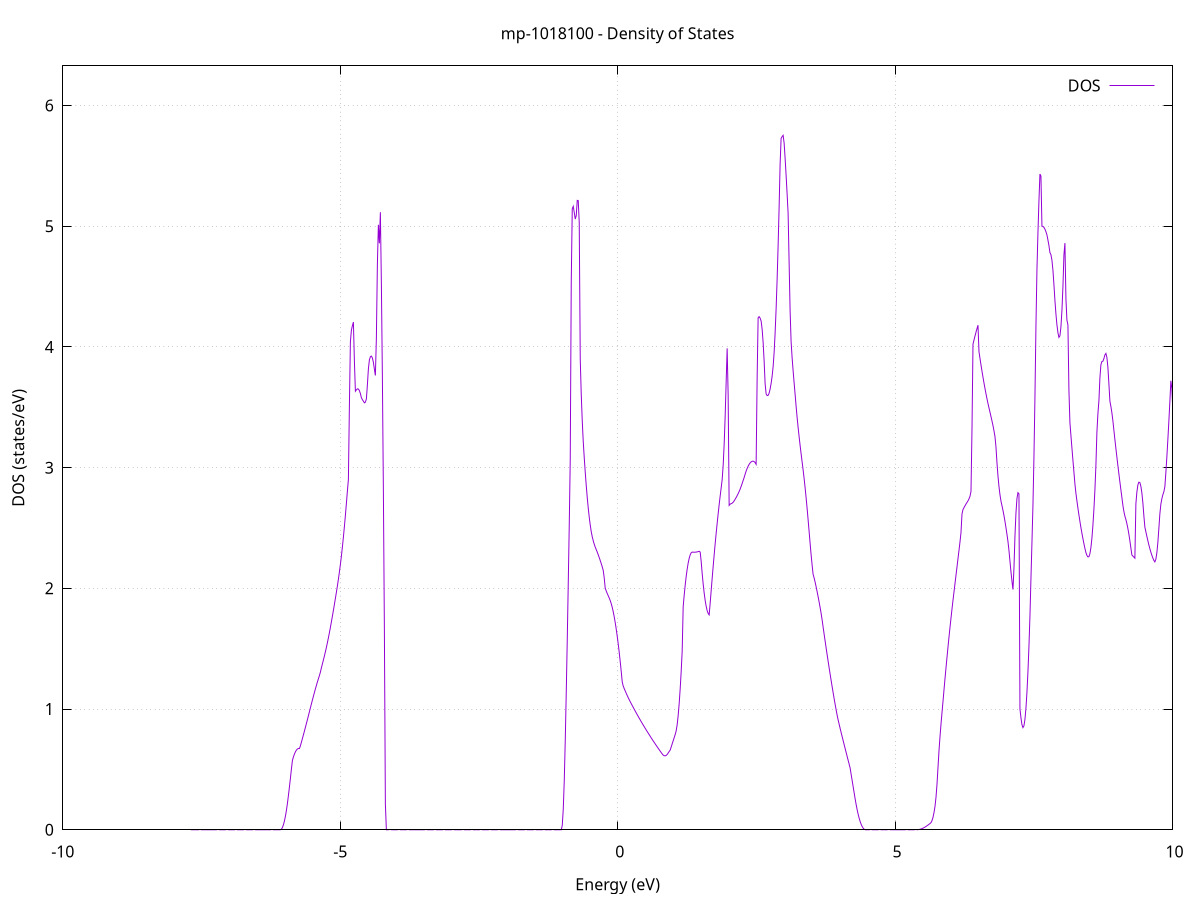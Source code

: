 set title 'mp-1018100 - Density of States'
set xlabel 'Energy (eV)'
set ylabel 'DOS (states/eV)'
set grid
set xrange [-10:10]
set yrange [0:6.328]
set xzeroaxis lt -1
set terminal png size 800,600
set output 'mp-1018100_dos_gnuplot.png'
plot '-' using 1:2 with lines title 'DOS'
-7.716400 0.000000
-7.698300 0.000000
-7.680300 0.000000
-7.662300 0.000000
-7.644300 0.000000
-7.626300 0.000000
-7.608300 0.000000
-7.590300 0.000000
-7.572300 0.000000
-7.554300 0.000000
-7.536300 0.000000
-7.518200 0.000000
-7.500200 0.000000
-7.482200 0.000000
-7.464200 0.000000
-7.446200 0.000000
-7.428200 0.000000
-7.410200 0.000000
-7.392200 0.000000
-7.374200 0.000000
-7.356100 0.000000
-7.338100 0.000000
-7.320100 0.000000
-7.302100 0.000000
-7.284100 0.000000
-7.266100 0.000000
-7.248100 0.000000
-7.230100 0.000000
-7.212100 0.000000
-7.194000 0.000000
-7.176000 0.000000
-7.158000 0.000000
-7.140000 0.000000
-7.122000 0.000000
-7.104000 0.000000
-7.086000 0.000000
-7.068000 0.000000
-7.050000 0.000000
-7.031900 0.000000
-7.013900 0.000000
-6.995900 0.000000
-6.977900 0.000000
-6.959900 0.000000
-6.941900 0.000000
-6.923900 0.000000
-6.905900 0.000000
-6.887900 0.000000
-6.869800 0.000000
-6.851800 0.000000
-6.833800 0.000000
-6.815800 0.000000
-6.797800 0.000000
-6.779800 0.000000
-6.761800 0.000000
-6.743800 0.000000
-6.725800 0.000000
-6.707700 0.000000
-6.689700 0.000000
-6.671700 0.000000
-6.653700 0.000000
-6.635700 0.000000
-6.617700 0.000000
-6.599700 0.000000
-6.581700 0.000000
-6.563700 0.000000
-6.545600 0.000000
-6.527600 0.000000
-6.509600 0.000000
-6.491600 0.000000
-6.473600 0.000000
-6.455600 0.000000
-6.437600 0.000000
-6.419600 0.000000
-6.401600 0.000000
-6.383500 0.000000
-6.365500 0.000000
-6.347500 0.000000
-6.329500 0.000000
-6.311500 0.000000
-6.293500 0.000000
-6.275500 0.000000
-6.257500 0.000000
-6.239500 0.000000
-6.221400 0.000000
-6.203400 0.000000
-6.185400 0.000000
-6.167400 0.000000
-6.149400 0.000000
-6.131400 0.000000
-6.113400 0.000000
-6.095400 0.000000
-6.077400 0.000000
-6.059300 0.005200
-6.041300 0.019100
-6.023300 0.041700
-6.005300 0.073000
-5.987300 0.113000
-5.969300 0.161800
-5.951300 0.219300
-5.933300 0.284800
-5.915300 0.354600
-5.897200 0.428000
-5.879200 0.505100
-5.861200 0.575300
-5.843200 0.603700
-5.825200 0.627300
-5.807200 0.646100
-5.789200 0.660000
-5.771200 0.669100
-5.753200 0.673300
-5.735100 0.672800
-5.717100 0.696200
-5.699100 0.725900
-5.681100 0.756000
-5.663100 0.786500
-5.645100 0.817400
-5.627100 0.848700
-5.609100 0.880500
-5.591100 0.912700
-5.573000 0.945300
-5.555000 0.978200
-5.537000 1.011000
-5.519000 1.043200
-5.501000 1.075000
-5.483000 1.106400
-5.465000 1.137300
-5.447000 1.167400
-5.429000 1.196500
-5.410900 1.224500
-5.392900 1.251500
-5.374900 1.277400
-5.356900 1.306300
-5.338900 1.341700
-5.320900 1.374100
-5.302900 1.406800
-5.284900 1.439900
-5.266900 1.474700
-5.248800 1.511400
-5.230800 1.550000
-5.212800 1.590500
-5.194800 1.632900
-5.176800 1.677200
-5.158800 1.723000
-5.140800 1.769900
-5.122800 1.817900
-5.104800 1.867000
-5.086800 1.917100
-5.068700 1.968300
-5.050700 2.020600
-5.032700 2.076100
-5.014700 2.135400
-4.996700 2.198800
-4.978700 2.267800
-4.960700 2.343000
-4.942700 2.424200
-4.924700 2.511500
-4.906600 2.604900
-4.888600 2.704300
-4.870600 2.806200
-4.852600 2.902100
-4.834600 3.511300
-4.816600 4.042800
-4.798600 4.138600
-4.780600 4.175400
-4.762600 4.205700
-4.744500 3.881100
-4.726500 3.632900
-4.708500 3.644200
-4.690500 3.653000
-4.672500 3.650800
-4.654500 3.637800
-4.636500 3.613900
-4.618500 3.579200
-4.600500 3.562900
-4.582400 3.550700
-4.564400 3.536800
-4.546400 3.542400
-4.528400 3.569000
-4.510400 3.684400
-4.492400 3.816700
-4.474400 3.891400
-4.456400 3.918700
-4.438400 3.923900
-4.420300 3.908400
-4.402300 3.872200
-4.384300 3.815100
-4.366300 3.763200
-4.348300 4.073000
-4.330300 4.680400
-4.312300 5.012000
-4.294300 4.858200
-4.276300 5.116000
-4.258200 4.525700
-4.240200 3.757600
-4.222200 2.811800
-4.204200 1.675300
-4.186200 0.212800
-4.168200 0.000000
-4.150200 0.000000
-4.132200 0.000000
-4.114200 0.000000
-4.096100 0.000000
-4.078100 0.000000
-4.060100 0.000000
-4.042100 0.000000
-4.024100 0.000000
-4.006100 0.000000
-3.988100 0.000000
-3.970100 0.000000
-3.952100 0.000000
-3.934000 0.000000
-3.916000 0.000000
-3.898000 0.000000
-3.880000 0.000000
-3.862000 0.000000
-3.844000 0.000000
-3.826000 0.000000
-3.808000 0.000000
-3.790000 0.000000
-3.771900 0.000000
-3.753900 0.000000
-3.735900 0.000000
-3.717900 0.000000
-3.699900 0.000000
-3.681900 0.000000
-3.663900 0.000000
-3.645900 0.000000
-3.627900 0.000000
-3.609800 0.000000
-3.591800 0.000000
-3.573800 0.000000
-3.555800 0.000000
-3.537800 0.000000
-3.519800 0.000000
-3.501800 0.000000
-3.483800 0.000000
-3.465800 0.000000
-3.447700 0.000000
-3.429700 0.000000
-3.411700 0.000000
-3.393700 0.000000
-3.375700 0.000000
-3.357700 0.000000
-3.339700 0.000000
-3.321700 0.000000
-3.303700 0.000000
-3.285600 0.000000
-3.267600 0.000000
-3.249600 0.000000
-3.231600 0.000000
-3.213600 0.000000
-3.195600 0.000000
-3.177600 0.000000
-3.159600 0.000000
-3.141600 0.000000
-3.123500 0.000000
-3.105500 0.000000
-3.087500 0.000000
-3.069500 0.000000
-3.051500 0.000000
-3.033500 0.000000
-3.015500 0.000000
-2.997500 0.000000
-2.979500 0.000000
-2.961400 0.000000
-2.943400 0.000000
-2.925400 0.000000
-2.907400 0.000000
-2.889400 0.000000
-2.871400 0.000000
-2.853400 0.000000
-2.835400 0.000000
-2.817400 0.000000
-2.799400 0.000000
-2.781300 0.000000
-2.763300 0.000000
-2.745300 0.000000
-2.727300 0.000000
-2.709300 0.000000
-2.691300 0.000000
-2.673300 0.000000
-2.655300 0.000000
-2.637300 0.000000
-2.619200 0.000000
-2.601200 0.000000
-2.583200 0.000000
-2.565200 0.000000
-2.547200 0.000000
-2.529200 0.000000
-2.511200 0.000000
-2.493200 0.000000
-2.475200 0.000000
-2.457100 0.000000
-2.439100 0.000000
-2.421100 0.000000
-2.403100 0.000000
-2.385100 0.000000
-2.367100 0.000000
-2.349100 0.000000
-2.331100 0.000000
-2.313100 0.000000
-2.295000 0.000000
-2.277000 0.000000
-2.259000 0.000000
-2.241000 0.000000
-2.223000 0.000000
-2.205000 0.000000
-2.187000 0.000000
-2.169000 0.000000
-2.151000 0.000000
-2.132900 0.000000
-2.114900 0.000000
-2.096900 0.000000
-2.078900 0.000000
-2.060900 0.000000
-2.042900 0.000000
-2.024900 0.000000
-2.006900 0.000000
-1.988900 0.000000
-1.970800 0.000000
-1.952800 0.000000
-1.934800 0.000000
-1.916800 0.000000
-1.898800 0.000000
-1.880800 0.000000
-1.862800 0.000000
-1.844800 0.000000
-1.826800 0.000000
-1.808700 0.000000
-1.790700 0.000000
-1.772700 0.000000
-1.754700 0.000000
-1.736700 0.000000
-1.718700 0.000000
-1.700700 0.000000
-1.682700 0.000000
-1.664700 0.000000
-1.646600 0.000000
-1.628600 0.000000
-1.610600 0.000000
-1.592600 0.000000
-1.574600 0.000000
-1.556600 0.000000
-1.538600 0.000000
-1.520600 0.000000
-1.502600 0.000000
-1.484500 0.000000
-1.466500 0.000000
-1.448500 0.000000
-1.430500 0.000000
-1.412500 0.000000
-1.394500 0.000000
-1.376500 0.000000
-1.358500 0.000000
-1.340500 0.000000
-1.322400 0.000000
-1.304400 0.000000
-1.286400 0.000000
-1.268400 0.000000
-1.250400 0.000000
-1.232400 0.000000
-1.214400 0.000000
-1.196400 0.000000
-1.178400 0.000000
-1.160300 0.000000
-1.142300 0.000000
-1.124300 0.000000
-1.106300 0.000000
-1.088300 0.000000
-1.070300 0.000000
-1.052300 0.000000
-1.034300 0.000000
-1.016300 0.000000
-0.998200 0.035100
-0.980200 0.169500
-0.962200 0.404500
-0.944200 0.739700
-0.926200 1.137000
-0.908200 1.570300
-0.890200 2.039700
-0.872200 2.523500
-0.854200 3.068000
-0.836100 4.533700
-0.818100 5.143800
-0.800100 5.164700
-0.782100 5.113500
-0.764100 5.059000
-0.746100 5.086700
-0.728100 5.214100
-0.710100 5.212000
-0.692100 5.028800
-0.674000 3.897500
-0.656000 3.606500
-0.638000 3.387400
-0.620000 3.216000
-0.602000 3.082500
-0.584000 2.961500
-0.566000 2.851700
-0.548000 2.753000
-0.530000 2.665500
-0.511900 2.589200
-0.493900 2.524100
-0.475900 2.470100
-0.457900 2.427400
-0.439900 2.394300
-0.421900 2.365800
-0.403900 2.341700
-0.385900 2.321100
-0.367900 2.300100
-0.349900 2.278000
-0.331800 2.254800
-0.313800 2.230600
-0.295800 2.205300
-0.277800 2.178900
-0.259800 2.148000
-0.241800 2.086100
-0.223800 2.000800
-0.205800 1.978400
-0.187800 1.957700
-0.169700 1.938800
-0.151700 1.919800
-0.133700 1.899300
-0.115700 1.873800
-0.097700 1.842800
-0.079700 1.806200
-0.061700 1.764000
-0.043700 1.716200
-0.025700 1.662900
-0.007600 1.604000
0.010400 1.539500
0.028400 1.469400
0.046400 1.393700
0.064400 1.312500
0.082400 1.225700
0.100400 1.190200
0.118400 1.169700
0.136400 1.150000
0.154500 1.130900
0.172500 1.112400
0.190500 1.094700
0.208500 1.077700
0.226500 1.061300
0.244500 1.045400
0.262500 1.029700
0.280500 1.014100
0.298500 0.998800
0.316600 0.983600
0.334600 0.968500
0.352600 0.953700
0.370600 0.939000
0.388600 0.924500
0.406600 0.910100
0.424600 0.895900
0.442600 0.881900
0.460600 0.868000
0.478700 0.854300
0.496700 0.840700
0.514700 0.827200
0.532700 0.813800
0.550700 0.800600
0.568700 0.787500
0.586700 0.774500
0.604700 0.761600
0.622700 0.748900
0.640800 0.736300
0.658800 0.723800
0.676800 0.711500
0.694800 0.699200
0.712800 0.687200
0.730800 0.675200
0.748800 0.663400
0.766800 0.651600
0.784800 0.640100
0.802900 0.628600
0.820900 0.618800
0.838900 0.613400
0.856900 0.612500
0.874900 0.616000
0.892900 0.624000
0.910900 0.636500
0.928900 0.648400
0.946900 0.660100
0.965000 0.685800
0.983000 0.711600
1.001000 0.737300
1.019000 0.763000
1.037000 0.788700
1.055000 0.819500
1.073000 0.871900
1.091000 0.947400
1.109000 1.045800
1.127100 1.167200
1.145100 1.311600
1.163100 1.478900
1.181100 1.847400
1.199100 1.941800
1.217100 2.025300
1.235100 2.097700
1.253100 2.159200
1.271100 2.209600
1.289200 2.249000
1.307200 2.277200
1.325200 2.294300
1.343200 2.300300
1.361200 2.299500
1.379200 2.299300
1.397200 2.299600
1.415200 2.300500
1.433200 2.302000
1.451300 2.304100
1.469300 2.306800
1.487300 2.300700
1.505300 2.224200
1.523300 2.124000
1.541300 2.036700
1.559300 1.962100
1.577300 1.900400
1.595300 1.851500
1.613400 1.815300
1.631400 1.792000
1.649400 1.780200
1.667400 1.876400
1.685400 1.979800
1.703400 2.081400
1.721400 2.180800
1.739400 2.276500
1.757400 2.368000
1.775500 2.455400
1.793500 2.538600
1.811500 2.617800
1.829500 2.692800
1.847500 2.763700
1.865500 2.830500
1.883500 2.899600
1.901500 3.016300
1.919500 3.189700
1.937500 3.419900
1.955600 3.706700
1.973600 3.988200
1.991600 3.603600
2.009600 2.687400
2.027600 2.697700
2.045600 2.701100
2.063600 2.705300
2.081600 2.713100
2.099600 2.724500
2.117700 2.738100
2.135700 2.752300
2.153700 2.767600
2.171700 2.784000
2.189700 2.802200
2.207700 2.822300
2.225700 2.844400
2.243700 2.868300
2.261700 2.893300
2.279800 2.918400
2.297800 2.945500
2.315800 2.971300
2.333800 2.993400
2.351800 3.012000
2.369800 3.027200
2.387800 3.039000
2.405800 3.047500
2.423800 3.052500
2.441900 3.053700
2.459900 3.050000
2.477900 3.041200
2.495900 3.027300
2.513900 3.737800
2.531900 4.241600
2.549900 4.250900
2.567900 4.238100
2.585900 4.214300
2.604000 4.147200
2.622000 4.036800
2.640000 3.883100
2.658000 3.694700
2.676000 3.610600
2.694000 3.596700
2.712000 3.598800
2.730000 3.616800
2.748000 3.650800
2.766100 3.698300
2.784100 3.757100
2.802100 3.836000
2.820100 3.952100
2.838100 4.114400
2.856100 4.315900
2.874100 4.556800
2.892100 4.836900
2.910100 5.156200
2.928200 5.514900
2.946200 5.727600
2.964200 5.741900
2.982200 5.753000
3.000200 5.689500
3.018200 5.563000
3.036200 5.421000
3.054200 5.268800
3.072200 5.106900
3.090300 4.699400
3.108300 4.298300
3.126300 4.042300
3.144300 3.910900
3.162300 3.802700
3.180300 3.703900
3.198300 3.608000
3.216300 3.508700
3.234300 3.417200
3.252400 3.333300
3.270400 3.256900
3.288400 3.184400
3.306400 3.114900
3.324400 3.048400
3.342400 2.982600
3.360400 2.911400
3.378400 2.834500
3.396400 2.751900
3.414500 2.663500
3.432500 2.569500
3.450500 2.473000
3.468500 2.375000
3.486500 2.280300
3.504500 2.194200
3.522500 2.116500
3.540500 2.086800
3.558500 2.052300
3.576600 2.014100
3.594600 1.974100
3.612600 1.932100
3.630600 1.888200
3.648600 1.842400
3.666600 1.794600
3.684600 1.740100
3.702600 1.681400
3.720600 1.623000
3.738700 1.565600
3.756700 1.509000
3.774700 1.453400
3.792700 1.398600
3.810700 1.344800
3.828700 1.291800
3.846700 1.239800
3.864700 1.188600
3.882700 1.138400
3.900800 1.089200
3.918800 1.041600
3.936800 0.995900
3.954800 0.951900
3.972800 0.912200
3.990800 0.876700
4.008800 0.841900
4.026800 0.807800
4.044800 0.774400
4.062900 0.741300
4.080900 0.708200
4.098900 0.675300
4.116900 0.642700
4.134900 0.610400
4.152900 0.578200
4.170900 0.546300
4.188900 0.514000
4.206900 0.462900
4.224900 0.412000
4.243000 0.361100
4.261000 0.310300
4.279000 0.259600
4.297000 0.212300
4.315000 0.169800
4.333000 0.132000
4.351000 0.099100
4.369000 0.070900
4.387000 0.047400
4.405100 0.028600
4.423100 0.014600
4.441100 0.005200
4.459100 0.000600
4.477100 0.000000
4.495100 0.000000
4.513100 0.000000
4.531100 0.000000
4.549100 0.000000
4.567200 0.000000
4.585200 0.000000
4.603200 0.000000
4.621200 0.000000
4.639200 0.000000
4.657200 0.000000
4.675200 0.000000
4.693200 0.000000
4.711200 0.000000
4.729300 0.000000
4.747300 0.000000
4.765300 0.000000
4.783300 0.000000
4.801300 0.000000
4.819300 0.000000
4.837300 0.000000
4.855300 0.000000
4.873300 0.000000
4.891400 0.000000
4.909400 0.000000
4.927400 0.000000
4.945400 0.000000
4.963400 0.000000
4.981400 0.000000
4.999400 0.000000
5.017400 0.000000
5.035400 0.000000
5.053500 0.000000
5.071500 0.000000
5.089500 0.000000
5.107500 0.000000
5.125500 0.000000
5.143500 0.000000
5.161500 0.000000
5.179500 0.000000
5.197500 0.000000
5.215600 0.000000
5.233600 0.000000
5.251600 0.000000
5.269600 0.000000
5.287600 0.000000
5.305600 0.000000
5.323600 0.000000
5.341600 0.000000
5.359600 0.000000
5.377700 0.000000
5.395700 0.000200
5.413700 0.001000
5.431700 0.002300
5.449700 0.004300
5.467700 0.006700
5.485700 0.009800
5.503700 0.013400
5.521700 0.017600
5.539800 0.022300
5.557800 0.027700
5.575800 0.033300
5.593800 0.039300
5.611800 0.045500
5.629800 0.052000
5.647800 0.059300
5.665800 0.075600
5.683800 0.103600
5.701900 0.143400
5.719900 0.194900
5.737900 0.270500
5.755900 0.378300
5.773900 0.518400
5.791900 0.657100
5.809900 0.771600
5.827900 0.876200
5.845900 0.971000
5.864000 1.064500
5.882000 1.159500
5.900000 1.252000
5.918000 1.342100
5.936000 1.429600
5.954000 1.514500
5.972000 1.597000
5.990000 1.676900
6.008000 1.754200
6.026100 1.829100
6.044100 1.901400
6.062100 1.971200
6.080100 2.039900
6.098100 2.108700
6.116100 2.177500
6.134100 2.246400
6.152100 2.315300
6.170100 2.384300
6.188200 2.462700
6.206200 2.616400
6.224200 2.652600
6.242200 2.668600
6.260200 2.683600
6.278200 2.697900
6.296200 2.711200
6.314200 2.724300
6.332200 2.741100
6.350300 2.762400
6.368300 2.802900
6.386300 3.315900
6.404300 4.022500
6.422300 4.056500
6.440300 4.089800
6.458300 4.121500
6.476300 4.151500
6.494300 4.179900
6.512400 3.960200
6.530400 3.905100
6.548400 3.851100
6.566400 3.799100
6.584400 3.749200
6.602400 3.701400
6.620400 3.655700
6.638400 3.612100
6.656400 3.570600
6.674400 3.531200
6.692500 3.495000
6.710500 3.459300
6.728500 3.423000
6.746500 3.386700
6.764500 3.348800
6.782500 3.305700
6.800500 3.257600
6.818500 3.171600
6.836500 3.040500
6.854600 2.931000
6.872600 2.843800
6.890600 2.775500
6.908600 2.723000
6.926600 2.684800
6.944600 2.646000
6.962600 2.602700
6.980600 2.554800
6.998600 2.502400
7.016700 2.447400
7.034700 2.387600
7.052700 2.313900
7.070700 2.224700
7.088700 2.137600
7.106700 2.059500
7.124700 1.990300
7.142700 2.166200
7.160700 2.431900
7.178800 2.625000
7.196800 2.745300
7.214800 2.792800
7.232800 2.783400
7.250800 1.000200
7.268800 0.928100
7.286800 0.870400
7.304800 0.846400
7.322800 0.861300
7.340900 0.915100
7.358900 1.007800
7.376900 1.139400
7.394900 1.309900
7.412900 1.519400
7.430900 1.772300
7.448900 2.080400
7.466900 2.378700
7.484900 2.687000
7.503000 3.088500
7.521000 3.583100
7.539000 4.170700
7.557000 4.639000
7.575000 4.945400
7.593000 5.209800
7.611000 5.432000
7.629000 5.415400
7.647000 4.999500
7.665100 4.998100
7.683100 4.989500
7.701100 4.975000
7.719100 4.954500
7.737100 4.928200
7.755100 4.885200
7.773100 4.839800
7.791100 4.781300
7.809100 4.764000
7.827200 4.718200
7.845200 4.635500
7.863200 4.516000
7.881200 4.383800
7.899200 4.272700
7.917200 4.183300
7.935200 4.117900
7.953200 4.078300
7.971200 4.091700
7.989300 4.166000
8.007300 4.301200
8.025300 4.498100
8.043300 4.762100
8.061300 4.860200
8.079300 4.400100
8.097300 4.221200
8.115300 4.182200
8.133300 3.642400
8.151400 3.371800
8.169400 3.266200
8.187400 3.162700
8.205400 3.061400
8.223400 2.962300
8.241400 2.865300
8.259400 2.788000
8.277400 2.724800
8.295400 2.664800
8.313500 2.608000
8.331500 2.554300
8.349500 2.503800
8.367500 2.456400
8.385500 2.412200
8.403500 2.370600
8.421500 2.330700
8.439500 2.296300
8.457500 2.273000
8.475600 2.260600
8.493600 2.262000
8.511600 2.286700
8.529600 2.337700
8.547600 2.416000
8.565600 2.521600
8.583600 2.654600
8.601600 2.814800
8.619600 3.018100
8.637700 3.294000
8.655700 3.446200
8.673700 3.552300
8.691700 3.743200
8.709700 3.851500
8.727700 3.878600
8.745700 3.881400
8.763700 3.903400
8.781700 3.933600
8.799800 3.946200
8.817800 3.912400
8.835800 3.830500
8.853800 3.694600
8.871800 3.551000
8.889800 3.506800
8.907800 3.453800
8.925800 3.387500
8.943800 3.309300
8.961800 3.233100
8.979900 3.158800
8.997900 3.086500
9.015900 3.016100
9.033900 2.947700
9.051900 2.881200
9.069900 2.816700
9.087900 2.752800
9.105900 2.687700
9.123900 2.637300
9.142000 2.598100
9.160000 2.570300
9.178000 2.536100
9.196000 2.495400
9.214000 2.448200
9.232000 2.394400
9.250000 2.334300
9.268000 2.276300
9.286000 2.267500
9.304100 2.258700
9.322100 2.249900
9.340100 2.699400
9.358100 2.798300
9.376100 2.857100
9.394100 2.879600
9.412100 2.875600
9.430100 2.845700
9.448100 2.789800
9.466200 2.708000
9.484200 2.600300
9.502200 2.506600
9.520200 2.468200
9.538200 2.430700
9.556200 2.394000
9.574200 2.359500
9.592200 2.328000
9.610200 2.299400
9.628300 2.273700
9.646300 2.251000
9.664300 2.231100
9.682300 2.219100
9.700300 2.241200
9.718300 2.295200
9.736300 2.380400
9.754300 2.496500
9.772300 2.616300
9.790400 2.697100
9.808400 2.742500
9.826400 2.775600
9.844400 2.800100
9.862400 2.841100
9.880400 2.959000
9.898400 3.089200
9.916400 3.231300
9.934400 3.383800
9.952500 3.546600
9.970500 3.719800
9.988500 3.655100
10.006500 3.467900
10.024500 3.324300
10.042500 3.135900
10.060500 2.898500
10.078500 2.611900
10.096500 2.276200
10.114600 1.891500
10.132600 1.747700
10.150600 1.746400
10.168600 1.747300
10.186600 1.750500
10.204600 1.755900
10.222600 1.763500
10.240600 1.773400
10.258600 1.761200
10.276700 1.988200
10.294700 2.054800
10.312700 2.050500
10.330700 2.048900
10.348700 2.050200
10.366700 2.055900
10.384700 2.105700
10.402700 2.155300
10.420700 2.204800
10.438800 2.254000
10.456800 2.303100
10.474800 2.351900
10.492800 2.398800
10.510800 2.443600
10.528800 2.486200
10.546800 2.526700
10.564800 2.565000
10.582800 2.602500
10.600900 2.641400
10.618900 2.681800
10.636900 2.919000
10.654900 4.242900
10.672900 4.285800
10.690900 4.341300
10.708900 4.411800
10.726900 4.496500
10.744900 4.595500
10.763000 4.708800
10.781000 4.818500
10.799000 4.545700
10.817000 4.183800
10.835000 4.007700
10.853000 4.023800
10.871000 4.077200
10.889000 4.074400
10.907000 4.033100
10.925100 3.916700
10.943100 3.792300
10.961100 3.693200
10.979100 3.619500
10.997100 3.783400
11.015100 3.850900
11.033100 3.782800
11.051100 3.689600
11.069100 3.593900
11.087200 3.495600
11.105200 3.394800
11.123200 3.291400
11.141200 3.185500
11.159200 3.101800
11.177200 3.048200
11.195200 3.005400
11.213200 2.977600
11.231200 2.965400
11.249300 2.968900
11.267300 3.055000
11.285300 3.171000
11.303300 3.306200
11.321300 3.460100
11.339300 3.632100
11.357300 3.816500
11.375300 4.011800
11.393300 4.218000
11.411300 4.435100
11.429400 4.663200
11.447400 4.299100
11.465400 3.996200
11.483400 3.845700
11.501400 3.675100
11.519400 3.484500
11.537400 3.273700
11.555400 3.063100
11.573400 2.866200
11.591500 2.692400
11.609500 2.601300
11.627500 2.564300
11.645500 2.550400
11.663500 2.543400
11.681500 2.543400
11.699500 2.550100
11.717500 2.563600
11.735500 2.583500
11.753600 2.609100
11.771600 2.638600
11.789600 2.670800
11.807600 2.705700
11.825600 2.743200
11.843600 2.783300
11.861600 2.826100
11.879600 2.871500
11.897600 2.910000
11.915700 2.847300
11.933700 2.821600
11.951700 2.748200
11.969700 2.728400
11.987700 2.762300
12.005700 2.849600
12.023700 2.965200
12.041700 3.087700
12.059700 3.214600
12.077800 3.294000
12.095800 3.311300
12.113800 3.315100
12.131800 3.315500
12.149800 3.312500
12.167800 3.306000
12.185800 3.296100
12.203800 3.289800
12.221800 3.239700
12.239900 3.223600
12.257900 3.243400
12.275900 3.265300
12.293900 3.282100
12.311900 3.293800
12.329900 3.300300
12.347900 3.300600
12.365900 3.348300
12.383900 3.395000
12.402000 3.431100
12.420000 3.456500
12.438000 3.471200
12.456000 3.475500
12.474000 3.477700
12.492000 3.481800
12.510000 3.487900
12.528000 3.495900
12.546000 3.505800
12.564100 3.517500
12.582100 3.528500
12.600100 3.533900
12.618100 3.533700
12.636100 3.528100
12.654100 3.517000
12.672100 3.500600
12.690100 3.478400
12.708100 3.449800
12.726200 3.447200
12.744200 3.446600
12.762200 3.437700
12.780200 3.415100
12.798200 3.372900
12.816200 3.321000
12.834200 3.259200
12.852200 3.187400
12.870200 3.120500
12.888300 3.086100
12.906300 3.107300
12.924300 3.126500
12.942300 3.155000
12.960300 3.188500
12.978300 3.225200
12.996300 3.264900
13.014300 3.307800
13.032300 3.354500
13.050400 3.367700
13.068400 3.357400
13.086400 3.341300
13.104400 3.319200
13.122400 3.286300
13.140400 3.241300
13.158400 3.188600
13.176400 3.138000
13.194400 3.143100
13.212500 3.148300
13.230500 3.153700
13.248500 3.159200
13.266500 3.164800
13.284500 3.170600
13.302500 3.176500
13.320500 3.182600
13.338500 3.189400
13.356500 3.196700
13.374600 3.204700
13.392600 3.264800
13.410600 3.389200
13.428600 3.474000
13.446600 3.466700
13.464600 3.460000
13.482600 3.447100
13.500600 3.432500
13.518600 3.416600
13.536700 3.414200
13.554700 3.427700
13.572700 3.428500
13.590700 3.420900
13.608700 3.417700
13.626700 3.406600
13.644700 3.387400
13.662700 3.360700
13.680700 3.328700
13.698700 3.291700
13.716800 3.250700
13.734800 3.206500
13.752800 3.229800
13.770800 3.381900
13.788800 2.991800
13.806800 2.994700
13.824800 3.009300
13.842800 3.035800
13.860800 3.072500
13.878900 3.116000
13.896900 3.166500
13.914900 3.223800
13.932900 3.288000
13.950900 3.359000
13.968900 3.392500
13.986900 2.938500
14.004900 3.041700
14.022900 3.150200
14.041000 3.268100
14.059000 3.396900
14.077000 3.523000
14.095000 3.457600
14.113000 3.394400
14.131000 3.333300
14.149000 3.274500
14.167000 3.217800
14.185000 3.163300
14.203100 3.113300
14.221100 3.080000
14.239100 3.066300
14.257100 3.072100
14.275100 3.289200
14.293100 3.465500
14.311100 3.618500
14.329100 3.818600
14.347100 4.115000
14.365200 4.315500
14.383200 4.515900
14.401200 4.724500
14.419200 4.941200
14.437200 5.166000
14.455200 5.375300
14.473200 5.360600
14.491200 5.279200
14.509200 5.105700
14.527300 5.022300
14.545300 4.959100
14.563300 4.916000
14.581300 4.893100
14.599300 4.890000
14.617300 4.877300
14.635300 4.800000
14.653300 4.693500
14.671300 4.531700
14.689400 4.302500
14.707400 4.109200
14.725400 3.962400
14.743400 3.861300
14.761400 3.562300
14.779400 3.357400
14.797400 3.198400
14.815400 3.105500
14.833400 3.159000
14.851500 3.201500
14.869500 3.236300
14.887500 3.269300
14.905500 3.300400
14.923500 3.327900
14.941500 3.361800
14.959500 3.397800
14.977500 3.429100
14.995500 3.455700
15.013600 3.477600
15.031600 3.495900
15.049600 3.512800
15.067600 3.528100
15.085600 3.542600
15.103600 3.556800
15.121600 3.570700
15.139600 3.584500
15.157600 3.599000
15.175700 3.614800
15.193700 3.633500
15.211700 3.655200
15.229700 3.679700
15.247700 3.705300
15.265700 3.715400
15.283700 3.726200
15.301700 3.739100
15.319700 3.753600
15.337800 3.768100
15.355800 3.778400
15.373800 3.802400
15.391800 4.056800
15.409800 4.264800
15.427800 4.278000
15.445800 4.296500
15.463800 4.320300
15.481800 4.349300
15.499900 4.391700
15.517900 4.442500
15.535900 4.483200
15.553900 4.513900
15.571900 4.534400
15.589900 4.544900
15.607900 4.545200
15.625900 4.535500
15.643900 4.532100
15.662000 4.524700
15.680000 5.134600
15.698000 6.280700
15.716000 4.847100
15.734000 4.033600
15.752000 3.879100
15.770000 3.735800
15.788000 3.604700
15.806000 3.461400
15.824100 3.324100
15.842100 3.192500
15.860100 3.066400
15.878100 2.945800
15.896100 2.831200
15.914100 2.723400
15.932100 2.664400
15.950100 2.633000
15.968100 2.608100
15.986100 2.589600
16.004200 2.577500
16.022200 2.571800
16.040200 2.572500
16.058200 2.651300
16.076200 2.736500
16.094200 2.826900
16.112200 2.922600
16.130200 3.023700
16.148200 3.130000
16.166300 3.241700
16.184300 3.356700
16.202300 3.473500
16.220300 3.592000
16.238300 3.661900
16.256300 3.713700
16.274300 3.768900
16.292300 3.810300
16.310300 3.837000
16.328400 3.849100
16.346400 3.846500
16.364400 3.829300
16.382400 3.797500
16.400400 3.751200
16.418400 3.690500
16.436400 3.619700
16.454400 3.482900
16.472400 3.357400
16.490500 3.258600
16.508500 3.184600
16.526500 3.133200
16.544500 3.104700
16.562500 3.098900
16.580500 3.114200
16.598500 3.142700
16.616500 3.183600
16.634500 6.533300
16.652600 4.047500
16.670600 4.051400
16.688600 4.055800
16.706600 4.060600
16.724600 4.066000
16.742600 4.071700
16.760600 4.078000
16.778600 4.084700
16.796600 4.110300
16.814700 4.149900
16.832700 4.160600
16.850700 4.139600
16.868700 4.085200
16.886700 3.997200
16.904700 3.876200
16.922700 3.723600
16.940700 3.565100
16.958700 3.415600
16.976800 3.291800
16.994800 3.195100
17.012800 3.125500
17.030800 3.083000
17.048800 3.066100
17.066800 3.065900
17.084800 3.082900
17.102800 3.123500
17.120800 3.189700
17.138900 3.262400
17.156900 3.341800
17.174900 3.427800
17.192900 3.519100
17.210900 3.613100
17.228900 3.711100
17.246900 3.818300
17.264900 3.926800
17.282900 4.038000
17.301000 4.146700
17.319000 4.233200
17.337000 4.309400
17.355000 4.384000
17.373000 4.456800
17.391000 4.527800
17.409000 4.596900
17.427000 4.664300
17.445000 4.729800
17.463100 4.912600
17.481100 4.895900
17.499100 4.897700
17.517100 5.224400
17.535100 5.200400
17.553100 5.071200
17.571100 4.954100
17.589100 4.836900
17.607100 4.719300
17.625200 4.600900
17.643200 4.481600
17.661200 4.361800
17.679200 4.243600
17.697200 4.126800
17.715200 4.011600
17.733200 3.898500
17.751200 3.790200
17.769200 3.688400
17.787300 3.593200
17.805300 3.514200
17.823300 3.451900
17.841300 3.388700
17.859300 3.320800
17.877300 3.242800
17.895300 3.166200
17.913300 3.091100
17.931300 3.017700
17.949400 2.953700
17.967400 2.906300
17.985400 2.875500
18.003400 2.861800
18.021400 2.866400
18.039400 2.884900
18.057400 2.926600
18.075400 3.051500
18.093400 3.261700
18.111500 3.583700
18.129500 4.031300
18.147500 4.619300
18.165500 4.942600
18.183500 5.042000
18.201500 5.166800
18.219500 5.351600
18.237500 5.596600
18.255500 5.732000
18.273600 5.695300
18.291600 5.675400
18.309600 5.672400
18.327600 5.677900
18.345600 5.686100
18.363600 5.696900
18.381600 5.710400
18.399600 5.725500
18.417600 5.741300
18.435600 6.148300
18.453700 6.471600
18.471700 6.209100
18.489700 6.075300
18.507700 5.882300
18.525700 5.638100
18.543700 5.312700
18.561700 5.266400
18.579700 5.523500
18.597700 5.436400
18.615800 5.362700
18.633800 5.304800
18.651800 5.262600
18.669800 5.239300
18.687800 5.239500
18.705800 5.268700
18.723800 5.317700
18.741800 5.319500
18.759800 4.940000
18.777900 4.577000
18.795900 4.324300
18.813900 4.181900
18.831900 4.118000
18.849900 4.059800
18.867900 4.004100
18.885900 3.951200
18.903900 3.900900
18.921900 3.853200
18.940000 3.823900
18.958000 3.806900
18.976000 3.813700
18.994000 3.842400
19.012000 3.875900
19.030000 3.912800
19.048000 3.952800
19.066000 3.996200
19.084000 4.042700
19.102100 4.091300
19.120100 4.268000
19.138100 4.347900
19.156100 4.353300
19.174100 4.307500
19.192100 4.210600
19.210100 4.062500
19.228100 3.863300
19.246100 3.612900
19.264200 3.311400
19.282200 3.137000
19.300200 3.054300
19.318200 3.034000
19.336200 3.024000
19.354200 3.017100
19.372200 3.013400
19.390200 3.012700
19.408200 3.015300
19.426300 3.033800
19.444300 3.080000
19.462300 3.153800
19.480300 3.254400
19.498300 3.368300
19.516300 3.499700
19.534300 3.684400
19.552300 3.925900
19.570300 4.224100
19.588400 4.398000
19.606400 4.532700
19.624400 4.671100
19.642400 4.770100
19.660400 4.855700
19.678400 4.929500
19.696400 4.991900
19.714400 5.042900
19.732400 5.083300
19.750500 5.112800
19.768500 5.118100
19.786500 5.099300
19.804500 5.047300
19.822500 4.880400
19.840500 4.349900
19.858500 4.610700
19.876500 4.783300
19.894500 4.908000
19.912600 4.984800
19.930600 5.017300
19.948600 5.023600
19.966600 5.005900
19.984600 4.964300
20.002600 4.867000
20.020600 4.733400
20.038600 4.566600
20.056600 4.366300
20.074700 4.133200
20.092700 3.880900
20.110700 3.691200
20.128700 3.532200
20.146700 3.403600
20.164700 3.305700
20.182700 3.250200
20.200700 3.594100
20.218700 4.359800
20.236800 4.803600
20.254800 4.924400
20.272800 4.823200
20.290800 4.664400
20.308800 4.293100
20.326800 3.084000
20.344800 3.152600
20.362800 3.244100
20.380800 3.341300
20.398900 3.444000
20.416900 3.518000
20.434900 3.592000
20.452900 3.661500
20.470900 3.715400
20.488900 3.753500
20.506900 3.775900
20.524900 3.782600
20.542900 3.776200
20.561000 3.769300
20.579000 3.763500
20.597000 3.764900
20.615000 3.780900
20.633000 3.811700
20.651000 3.857100
20.669000 3.917300
20.687000 4.007700
20.705000 4.118700
20.723000 4.245400
20.741100 4.388000
20.759100 4.807900
20.777100 5.558300
20.795100 5.850100
20.813100 5.955600
20.831100 5.908500
20.849100 5.884100
20.867100 5.858300
20.885100 5.831300
20.903200 5.767900
20.921200 5.620100
20.939200 5.406200
20.957200 5.199300
20.975200 5.006200
20.993200 4.830100
21.011200 5.364300
21.029200 4.491300
21.047200 4.250800
21.065300 4.221100
21.083300 4.278900
21.101300 4.460900
21.119300 4.819100
21.137300 5.026300
21.155300 5.110300
21.173300 5.104800
21.191300 5.009900
21.209300 4.836800
21.227400 4.779200
21.245400 4.823900
21.263400 4.894800
21.281400 4.946100
21.299400 4.977700
21.317400 4.989600
21.335400 4.983100
21.353400 4.987200
21.371400 5.013700
21.389500 4.992300
21.407500 4.297800
21.425500 3.241700
21.443500 3.445900
21.461500 3.749800
21.479500 4.222900
21.497500 4.248500
21.515500 3.932900
21.533500 3.866800
21.551600 3.797500
21.569600 3.863500
21.587600 3.937800
21.605600 4.021600
21.623600 4.118000
21.641600 4.228000
21.659600 4.351500
21.677600 4.490500
21.695600 4.839900
21.713700 4.906300
21.731700 4.802600
21.749700 4.873700
21.767700 4.978800
21.785700 5.081700
21.803700 5.182600
21.821700 5.285000
21.839700 5.390300
21.857700 5.083300
21.875800 5.156400
21.893800 5.243600
21.911800 5.344300
21.929800 5.402600
21.947800 5.426000
21.965800 5.434200
21.983800 5.492500
22.001800 5.562700
22.019800 5.288600
22.037900 5.405400
22.055900 5.471400
22.073900 5.509500
22.091900 5.521600
22.109900 5.507700
22.127900 5.467800
22.145900 5.205500
22.163900 4.849200
22.181900 4.796100
22.200000 4.782500
22.218000 4.795900
22.236000 4.834300
22.254000 4.897500
22.272000 4.979700
22.290000 5.080200
22.308000 5.001000
22.326000 4.938100
22.344000 4.894000
22.362100 4.928800
22.380100 5.071000
22.398100 5.131100
22.416100 5.180500
22.434100 5.219200
22.452100 5.247300
22.470100 5.264700
22.488100 5.272700
22.506100 5.271400
22.524200 5.395800
22.542200 5.615800
22.560200 5.665300
22.578200 5.766000
22.596200 5.912300
22.614200 5.963700
22.632200 5.885400
22.650200 4.688400
22.668200 4.586200
22.686300 4.544200
22.704300 4.584400
22.722300 4.725300
22.740300 5.129800
22.758300 7.010000
22.776300 10.301100
22.794300 10.931100
22.812300 11.203800
22.830300 9.765300
22.848400 5.985700
22.866400 5.842100
22.884400 5.752000
22.902400 5.716100
22.920400 5.734300
22.938400 5.735600
22.956400 5.767300
22.974400 5.799300
22.992400 5.823900
23.010500 5.837200
23.028500 5.824200
23.046500 5.783200
23.064500 5.714900
23.082500 5.620000
23.100500 5.515200
23.118500 5.408200
23.136500 5.298900
23.154500 5.187200
23.172500 5.073300
23.190600 5.467100
23.208600 5.060100
23.226600 3.501700
23.244600 3.387600
23.262600 3.281400
23.280600 3.183100
23.298600 3.093000
23.316600 3.011100
23.334600 2.937300
23.352700 2.871900
23.370700 2.814600
23.388700 2.765500
23.406700 2.724700
23.424700 2.692100
23.442700 2.665800
23.460700 2.641900
23.478700 2.990900
23.496700 3.390100
23.514800 3.745000
23.532800 4.054800
23.550800 4.319800
23.568800 4.546700
23.586800 4.554600
23.604800 4.354200
23.622800 4.161300
23.640800 3.975700
23.658800 3.788300
23.676900 4.721600
23.694900 4.629200
23.712900 4.608100
23.730900 4.653400
23.748900 4.718300
23.766900 4.791800
23.784900 4.874200
23.802900 4.857100
23.820900 4.735600
23.839000 4.658400
23.857000 4.625200
23.875000 4.635100
23.893000 4.687400
23.911000 4.779500
23.929000 4.886700
23.947000 5.002800
23.965000 5.128100
23.983000 5.262400
24.001100 5.405800
24.019100 5.558300
24.037100 5.642800
24.055100 5.718600
24.073100 5.780700
24.091100 5.827500
24.109100 5.871500
24.127100 5.916100
24.145100 5.961300
24.163200 6.007200
24.181200 6.051300
24.199200 6.089300
24.217200 6.093700
24.235200 5.909900
24.253200 5.764500
24.271200 5.636900
24.289200 5.510400
24.307200 5.384700
24.325300 5.259900
24.343300 5.135900
24.361300 5.012600
24.379300 4.890200
24.397300 4.743000
24.415300 4.603600
24.433300 4.495200
24.451300 4.402500
24.469300 4.324500
24.487400 4.278400
24.505400 4.339600
24.523400 4.371200
24.541400 4.406200
24.559400 4.417000
24.577400 4.402500
24.595400 4.362900
24.613400 4.114800
24.631400 4.061100
24.649500 4.067300
24.667500 4.389100
24.685500 4.891500
24.703500 5.402000
24.721500 5.728900
24.739500 6.080600
24.757500 6.326900
24.775500 6.488500
24.793500 6.601400
24.811600 6.666700
24.829600 6.687900
24.847600 6.836500
24.865600 6.907100
24.883600 6.800500
24.901600 6.517000
24.919600 6.103200
24.937600 5.560800
24.955600 4.884200
24.973700 4.723500
24.991700 4.634200
25.009700 4.570200
25.027700 4.511000
25.045700 4.456500
25.063700 4.406900
25.081700 4.362000
25.099700 4.321900
25.117700 4.286600
25.135800 4.253300
25.153800 4.218600
25.171800 4.185200
25.189800 4.232200
25.207800 4.249200
25.225800 4.207800
25.243800 4.305500
25.261800 4.447000
25.279800 4.558300
25.297900 4.667600
25.315900 4.775000
25.333900 4.928400
25.351900 5.478500
25.369900 5.541500
25.387900 5.124700
25.405900 4.640700
25.423900 4.625000
25.441900 4.614000
25.459900 4.598300
25.478000 4.577900
25.496000 4.552800
25.514000 4.589100
25.532000 4.660800
25.550000 4.731100
25.568000 4.800000
25.586000 4.872500
25.604000 4.989700
25.622000 5.182200
25.640100 5.162800
25.658100 5.028800
25.676100 4.794600
25.694100 4.644300
25.712100 4.636000
25.730100 4.685300
25.748100 4.786700
25.766100 4.918000
25.784100 5.338000
25.802200 6.131300
25.820200 6.050200
25.838200 5.667000
25.856200 5.016200
25.874200 4.386700
25.892200 3.917400
25.910200 3.638500
25.928200 3.542700
25.946200 3.506500
25.964300 3.534100
25.982300 3.549700
26.000300 3.537100
26.018300 3.496400
26.036300 3.427400
26.054300 3.330200
26.072300 3.156000
26.090300 2.976200
26.108300 2.873600
26.126400 2.843000
26.144400 2.872100
26.162400 2.923300
26.180400 3.736200
26.198400 4.211500
26.216400 4.306700
26.234400 4.374200
26.252400 4.361600
26.270400 4.201300
26.288500 3.581400
26.306500 1.585300
26.324500 1.375500
26.342500 1.355200
26.360500 1.334900
26.378500 1.314800
26.396500 1.294900
26.414500 1.275100
26.432500 1.255500
26.450600 1.236000
26.468600 1.216700
26.486600 1.197500
26.504600 1.284800
26.522600 1.583400
26.540600 1.513100
26.558600 1.396700
26.576600 1.281400
26.594600 1.167100
26.612700 1.054000
26.630700 0.941900
26.648700 0.831000
26.666700 0.218400
26.684700 0.000000
26.702700 0.000000
26.720700 0.000000
26.738700 0.000000
26.756700 0.000000
26.774800 0.000000
26.792800 0.000000
26.810800 0.000000
26.828800 0.000000
26.846800 0.000000
26.864800 0.000000
26.882800 0.000000
26.900800 0.000000
26.918800 0.000000
26.936900 0.000000
26.954900 0.000000
26.972900 0.000000
26.990900 0.000000
27.008900 0.000000
27.026900 0.000000
27.044900 0.000000
27.062900 0.000000
27.080900 0.000000
27.099000 0.000000
27.117000 0.000000
27.135000 0.000000
27.153000 0.000000
27.171000 0.000000
27.189000 0.000000
27.207000 0.000000
27.225000 0.000000
27.243000 0.000000
27.261100 0.000000
27.279100 0.000000
27.297100 0.000000
27.315100 0.000000
27.333100 0.000000
27.351100 0.000000
27.369100 0.000000
27.387100 0.000000
27.405100 0.000000
27.423200 0.000000
27.441200 0.000000
27.459200 0.000000
27.477200 0.000000
27.495200 0.000000
27.513200 0.000000
27.531200 0.000000
27.549200 0.000000
27.567200 0.000000
27.585300 0.000000
27.603300 0.000000
27.621300 0.000000
27.639300 0.000000
27.657300 0.000000
27.675300 0.000000
27.693300 0.000000
27.711300 0.000000
27.729300 0.000000
27.747300 0.000000
27.765400 0.000000
27.783400 0.000000
27.801400 0.000000
27.819400 0.000000
27.837400 0.000000
27.855400 0.000000
27.873400 0.000000
27.891400 0.000000
27.909400 0.000000
27.927500 0.000000
27.945500 0.000000
27.963500 0.000000
27.981500 0.000000
27.999500 0.000000
28.017500 0.000000
28.035500 0.000000
28.053500 0.000000
28.071500 0.000000
28.089600 0.000000
28.107600 0.000000
28.125600 0.000000
28.143600 0.000000
28.161600 0.000000
28.179600 0.000000
28.197600 0.000000
28.215600 0.000000
28.233600 0.000000
28.251700 0.000000
28.269700 0.000000
28.287700 0.000000
28.305700 0.000000
e
